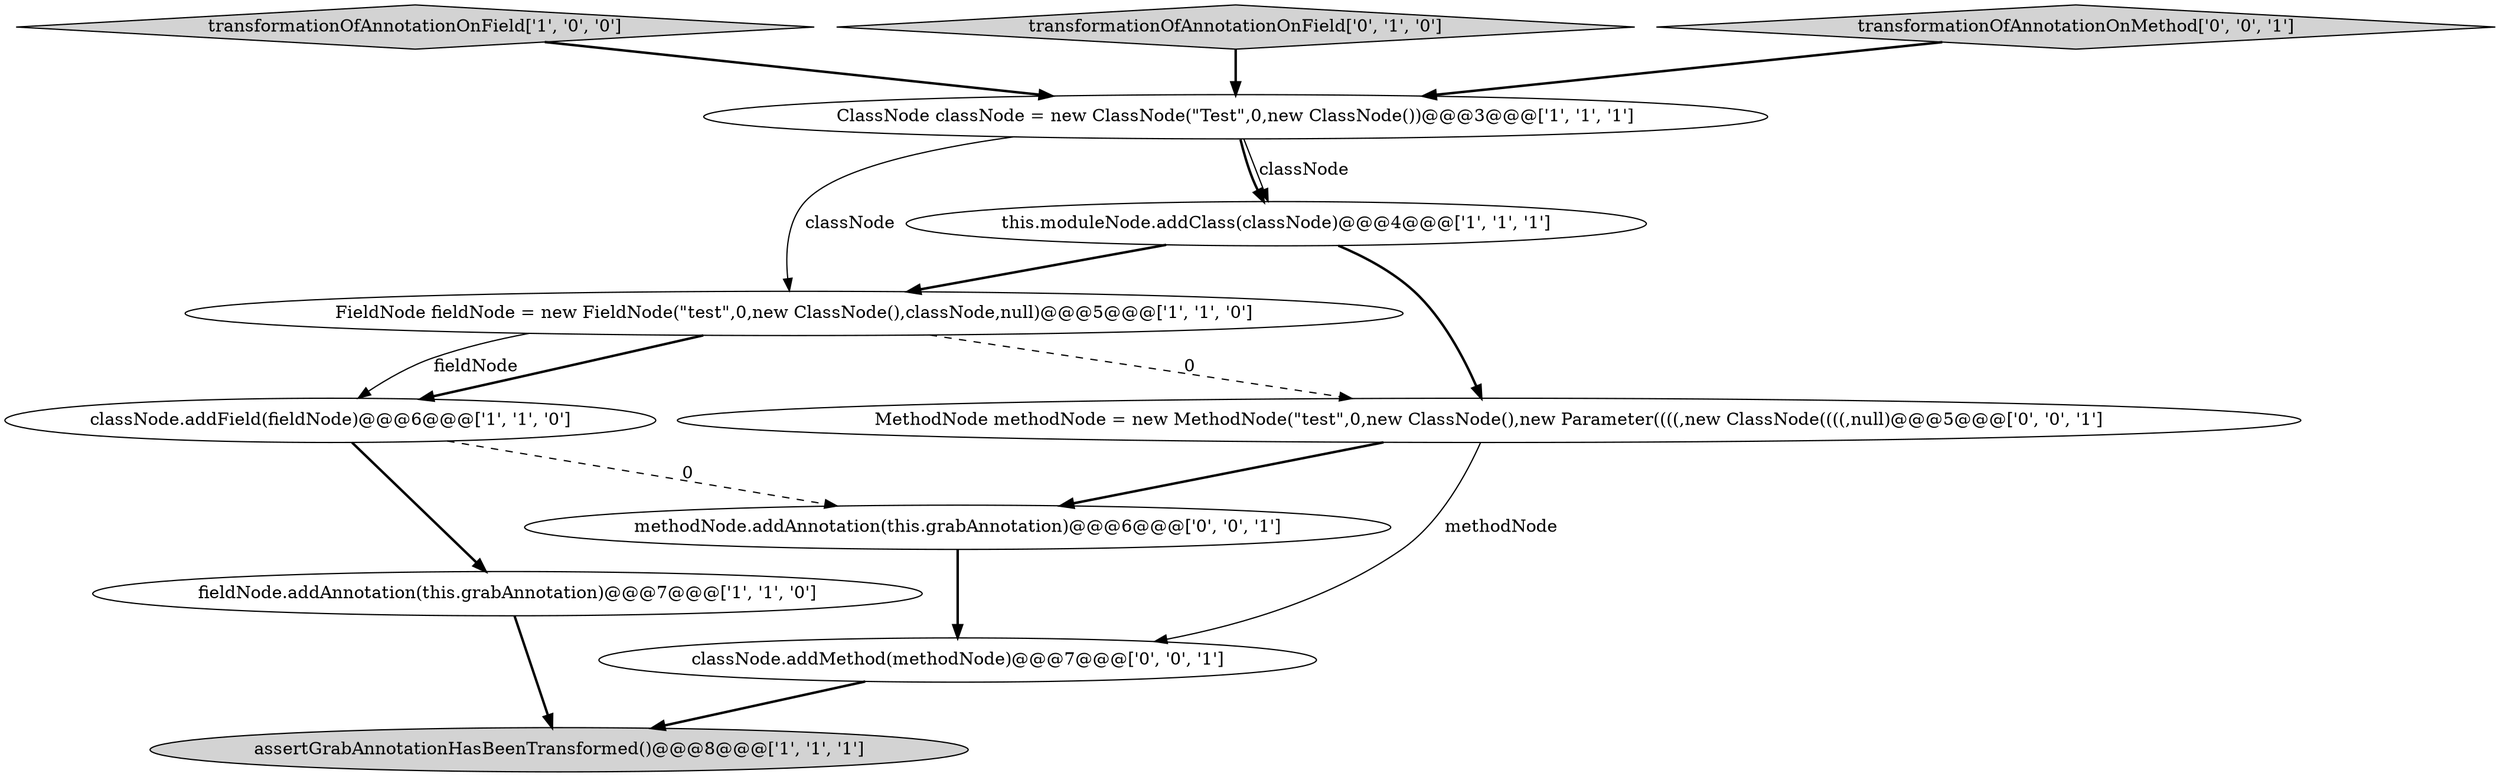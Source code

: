 digraph {
8 [style = filled, label = "classNode.addMethod(methodNode)@@@7@@@['0', '0', '1']", fillcolor = white, shape = ellipse image = "AAA0AAABBB3BBB"];
6 [style = filled, label = "assertGrabAnnotationHasBeenTransformed()@@@8@@@['1', '1', '1']", fillcolor = lightgray, shape = ellipse image = "AAA0AAABBB1BBB"];
2 [style = filled, label = "transformationOfAnnotationOnField['1', '0', '0']", fillcolor = lightgray, shape = diamond image = "AAA0AAABBB1BBB"];
1 [style = filled, label = "FieldNode fieldNode = new FieldNode(\"test\",0,new ClassNode(),classNode,null)@@@5@@@['1', '1', '0']", fillcolor = white, shape = ellipse image = "AAA0AAABBB1BBB"];
10 [style = filled, label = "methodNode.addAnnotation(this.grabAnnotation)@@@6@@@['0', '0', '1']", fillcolor = white, shape = ellipse image = "AAA0AAABBB3BBB"];
7 [style = filled, label = "transformationOfAnnotationOnField['0', '1', '0']", fillcolor = lightgray, shape = diamond image = "AAA0AAABBB2BBB"];
4 [style = filled, label = "fieldNode.addAnnotation(this.grabAnnotation)@@@7@@@['1', '1', '0']", fillcolor = white, shape = ellipse image = "AAA0AAABBB1BBB"];
5 [style = filled, label = "ClassNode classNode = new ClassNode(\"Test\",0,new ClassNode())@@@3@@@['1', '1', '1']", fillcolor = white, shape = ellipse image = "AAA0AAABBB1BBB"];
3 [style = filled, label = "this.moduleNode.addClass(classNode)@@@4@@@['1', '1', '1']", fillcolor = white, shape = ellipse image = "AAA0AAABBB1BBB"];
0 [style = filled, label = "classNode.addField(fieldNode)@@@6@@@['1', '1', '0']", fillcolor = white, shape = ellipse image = "AAA0AAABBB1BBB"];
9 [style = filled, label = "transformationOfAnnotationOnMethod['0', '0', '1']", fillcolor = lightgray, shape = diamond image = "AAA0AAABBB3BBB"];
11 [style = filled, label = "MethodNode methodNode = new MethodNode(\"test\",0,new ClassNode(),new Parameter((((,new ClassNode((((,null)@@@5@@@['0', '0', '1']", fillcolor = white, shape = ellipse image = "AAA0AAABBB3BBB"];
3->11 [style = bold, label=""];
5->3 [style = bold, label=""];
9->5 [style = bold, label=""];
5->3 [style = solid, label="classNode"];
7->5 [style = bold, label=""];
8->6 [style = bold, label=""];
1->0 [style = bold, label=""];
1->0 [style = solid, label="fieldNode"];
10->8 [style = bold, label=""];
3->1 [style = bold, label=""];
0->4 [style = bold, label=""];
4->6 [style = bold, label=""];
11->8 [style = solid, label="methodNode"];
11->10 [style = bold, label=""];
1->11 [style = dashed, label="0"];
0->10 [style = dashed, label="0"];
5->1 [style = solid, label="classNode"];
2->5 [style = bold, label=""];
}
